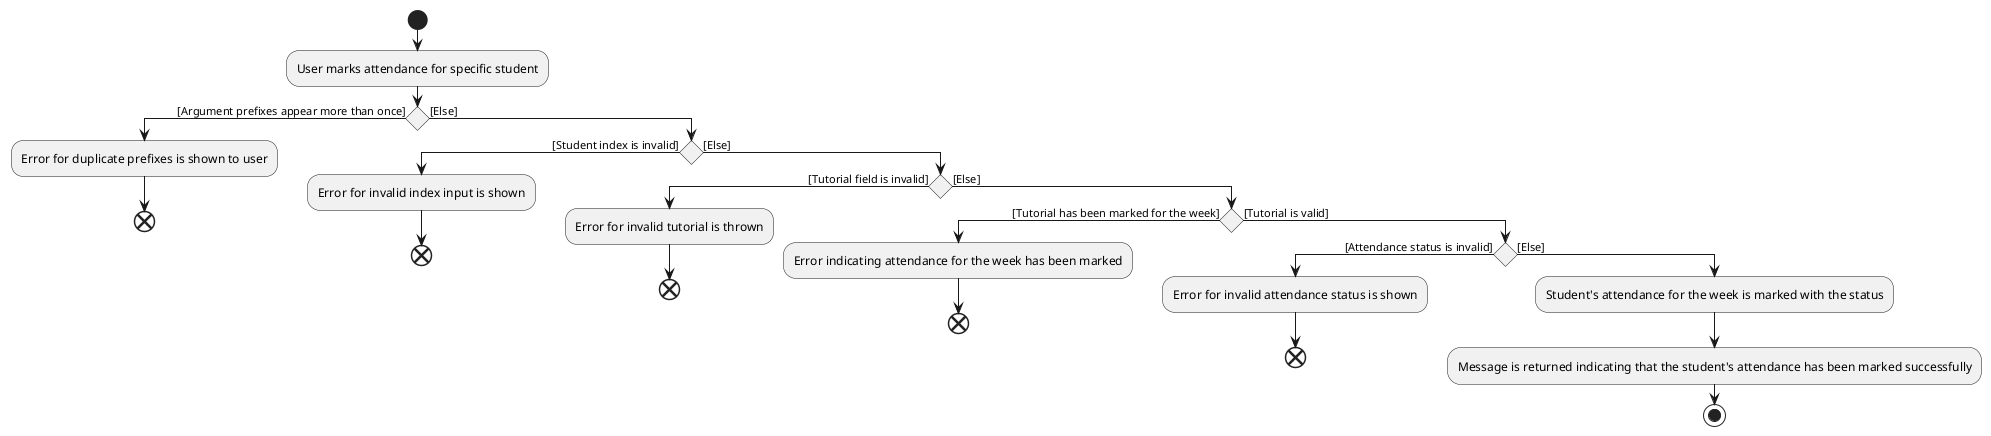 @startuml
'https://plantuml.com/activity-diagram-beta

start
:User marks attendance for specific student;
if () then ([Argument prefixes appear more than once])
    :Error for duplicate prefixes is shown to user;
    end;
else ([Else])
    if () then ([Student index is invalid])
        :Error for invalid index input is shown;
        end;
    else ([Else])
        if () then ([Tutorial field is invalid])
            :Error for invalid tutorial is thrown;
            end;
        else ([Else])
            if () then ([Tutorial has been marked for the week])
                :Error indicating attendance for the week has been marked;
                end;
            else ([Tutorial is valid])
                if () then ([Attendance status is invalid])
                    :Error for invalid attendance status is shown;
                    end;
                else ([Else])
                    :Student's attendance for the week is marked with the status;
                    :Message is returned indicating that the student's attendance has been marked successfully;
stop

@enduml
